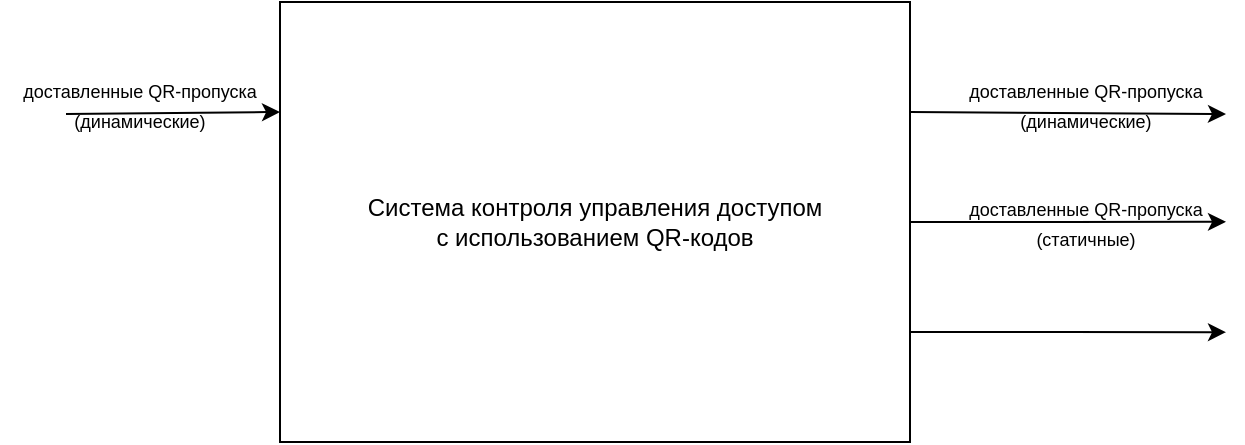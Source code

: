 <mxfile version="16.6.5" type="github">
  <diagram id="VlI4yV_uTg2TwhiUSGPv" name="Page-1">
    <mxGraphModel dx="813" dy="449" grid="1" gridSize="10" guides="1" tooltips="1" connect="1" arrows="1" fold="1" page="1" pageScale="1" pageWidth="1169" pageHeight="827" math="0" shadow="0">
      <root>
        <mxCell id="0" />
        <mxCell id="1" parent="0" />
        <mxCell id="LOX2YdujfWf1-PtKSz2a-2" style="edgeStyle=orthogonalEdgeStyle;rounded=0;orthogonalLoop=1;jettySize=auto;html=1;exitX=1;exitY=0.5;exitDx=0;exitDy=0;" edge="1" parent="1" source="NEOfnlrzziuzG3Lcs1SN-1">
          <mxGeometry relative="1" as="geometry">
            <mxPoint x="900" y="413.931" as="targetPoint" />
          </mxGeometry>
        </mxCell>
        <mxCell id="LOX2YdujfWf1-PtKSz2a-3" style="edgeStyle=orthogonalEdgeStyle;rounded=0;orthogonalLoop=1;jettySize=auto;html=1;exitX=1;exitY=0.75;exitDx=0;exitDy=0;" edge="1" parent="1" source="NEOfnlrzziuzG3Lcs1SN-1">
          <mxGeometry relative="1" as="geometry">
            <mxPoint x="900" y="469.103" as="targetPoint" />
          </mxGeometry>
        </mxCell>
        <mxCell id="NEOfnlrzziuzG3Lcs1SN-1" value="Система контроля управления доступом&lt;br&gt;с использованием QR-кодов" style="rounded=0;whiteSpace=wrap;html=1;" parent="1" vertex="1">
          <mxGeometry x="427" y="304" width="315" height="220" as="geometry" />
        </mxCell>
        <mxCell id="LOX2YdujfWf1-PtKSz2a-1" value="" style="endArrow=classic;html=1;rounded=0;exitX=1;exitY=0.25;exitDx=0;exitDy=0;" edge="1" parent="1" source="NEOfnlrzziuzG3Lcs1SN-1">
          <mxGeometry width="50" height="50" relative="1" as="geometry">
            <mxPoint x="810" y="400" as="sourcePoint" />
            <mxPoint x="900" y="360" as="targetPoint" />
          </mxGeometry>
        </mxCell>
        <mxCell id="LOX2YdujfWf1-PtKSz2a-4" value="&lt;font style=&quot;font-size: 9px&quot;&gt;доставленные QR-пропуска&lt;br&gt;(статичные)&lt;/font&gt;" style="text;html=1;strokeColor=none;fillColor=none;align=center;verticalAlign=middle;whiteSpace=wrap;rounded=0;" vertex="1" parent="1">
          <mxGeometry x="760" y="399" width="140" height="30" as="geometry" />
        </mxCell>
        <mxCell id="LOX2YdujfWf1-PtKSz2a-5" value="&lt;font style=&quot;font-size: 9px&quot;&gt;доставленные QR-пропуска&lt;br&gt;(динамические)&lt;/font&gt;" style="text;html=1;strokeColor=none;fillColor=none;align=center;verticalAlign=middle;whiteSpace=wrap;rounded=0;" vertex="1" parent="1">
          <mxGeometry x="760" y="340" width="140" height="30" as="geometry" />
        </mxCell>
        <mxCell id="LOX2YdujfWf1-PtKSz2a-6" value="" style="endArrow=classic;html=1;rounded=0;fontSize=9;entryX=0;entryY=0.25;entryDx=0;entryDy=0;" edge="1" parent="1" target="NEOfnlrzziuzG3Lcs1SN-1">
          <mxGeometry width="50" height="50" relative="1" as="geometry">
            <mxPoint x="320" y="360" as="sourcePoint" />
            <mxPoint x="370" y="340" as="targetPoint" />
          </mxGeometry>
        </mxCell>
        <mxCell id="LOX2YdujfWf1-PtKSz2a-7" value="&lt;font style=&quot;font-size: 9px&quot;&gt;доставленные QR-пропуска&lt;br&gt;(динамические)&lt;/font&gt;" style="text;html=1;strokeColor=none;fillColor=none;align=center;verticalAlign=middle;whiteSpace=wrap;rounded=0;" vertex="1" parent="1">
          <mxGeometry x="287" y="340" width="140" height="30" as="geometry" />
        </mxCell>
      </root>
    </mxGraphModel>
  </diagram>
</mxfile>
